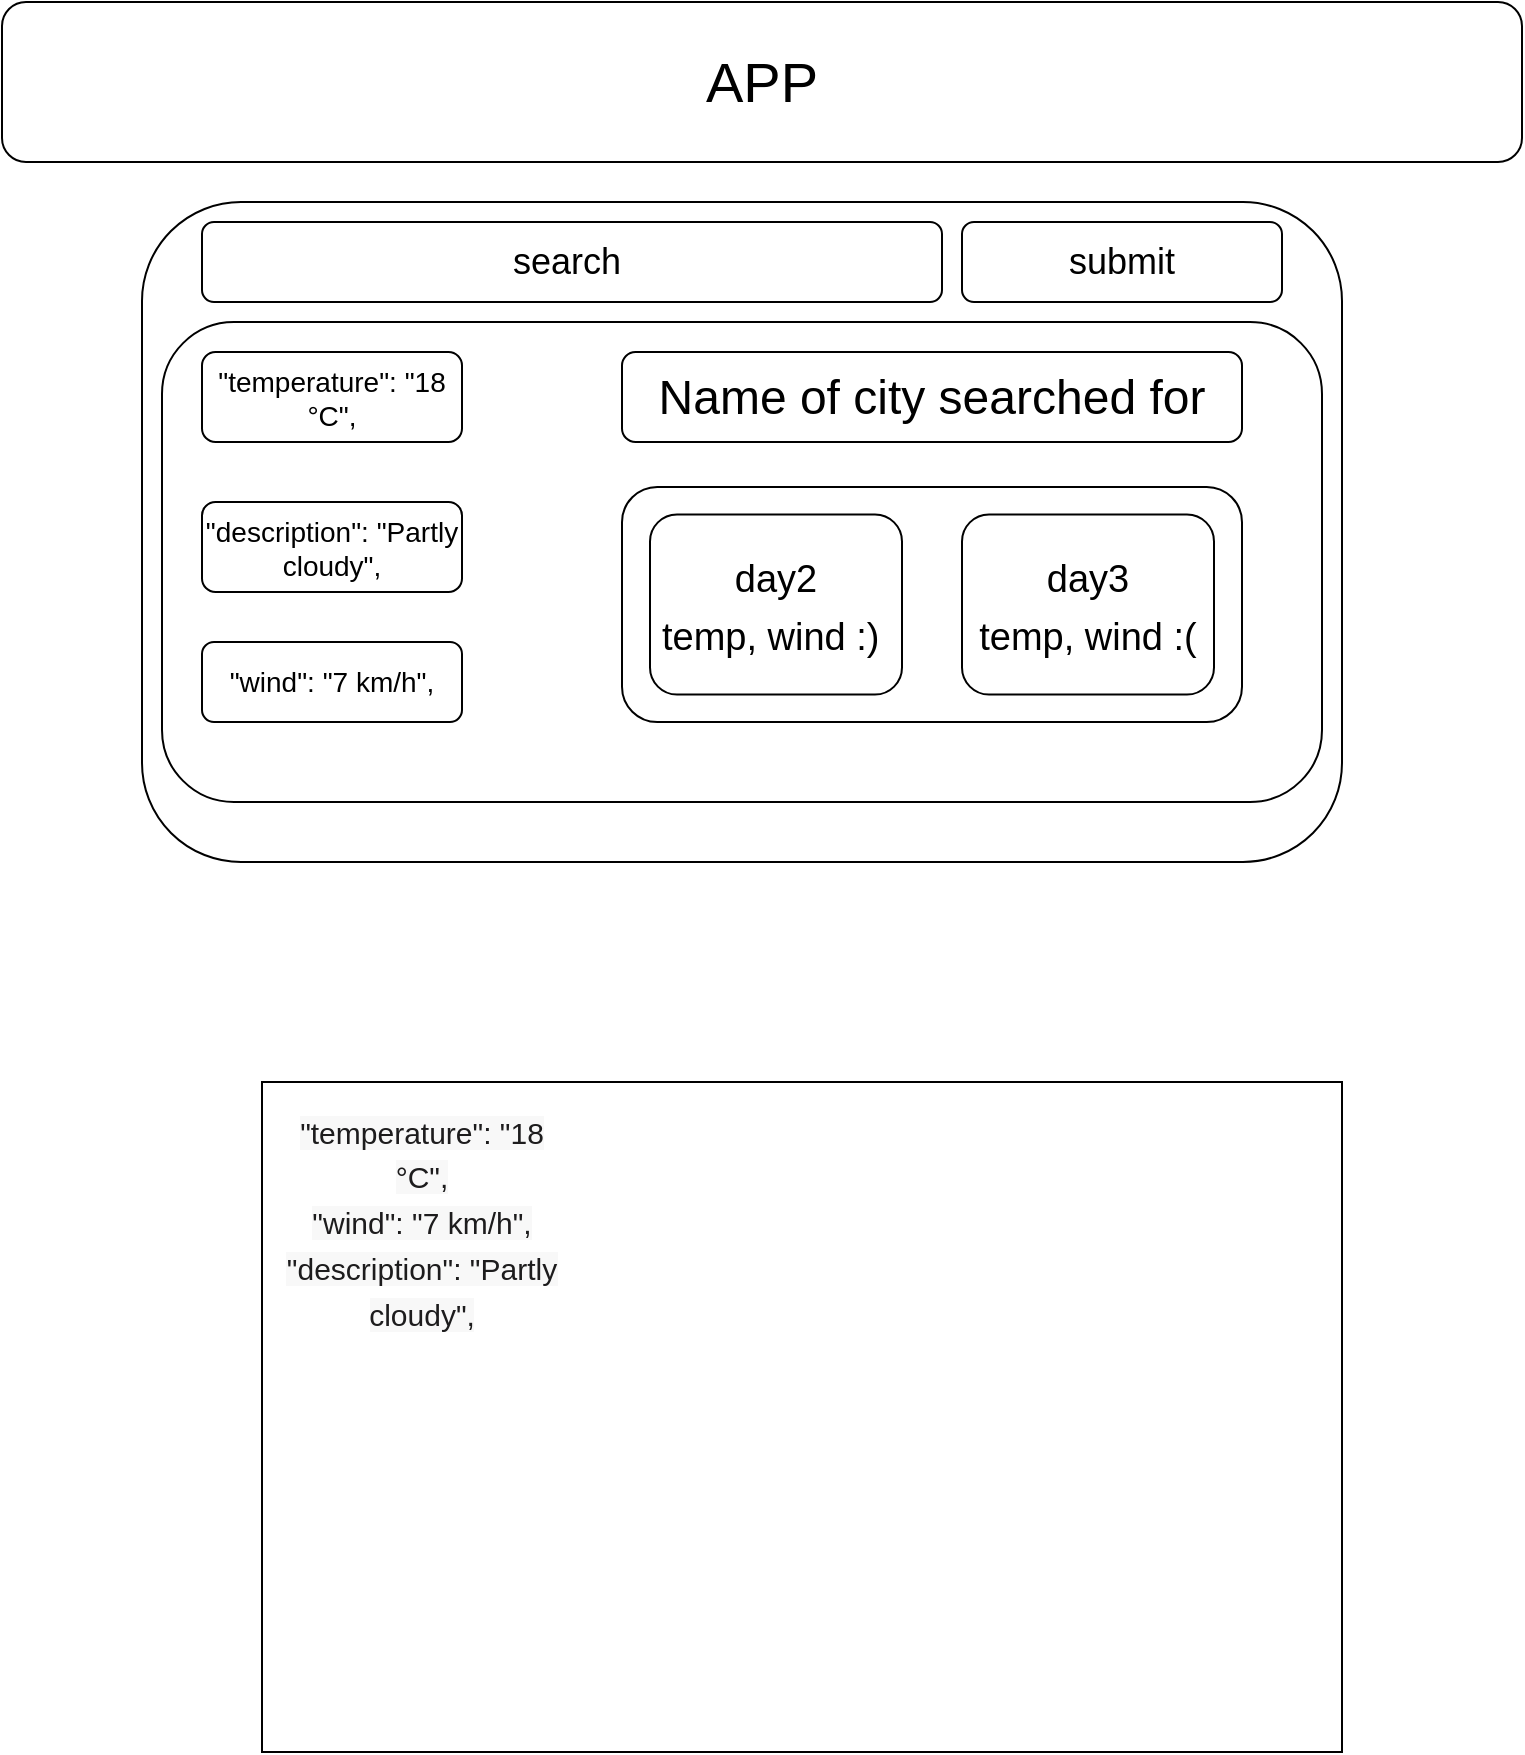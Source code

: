 <mxfile>
    <diagram id="kmfTmN6jE7DFMna66N-X" name="Page-1">
        <mxGraphModel dx="1641" dy="622" grid="1" gridSize="10" guides="1" tooltips="1" connect="1" arrows="1" fold="1" page="1" pageScale="1" pageWidth="827" pageHeight="1169" math="0" shadow="0">
            <root>
                <mxCell id="0"/>
                <mxCell id="1" parent="0"/>
                <mxCell id="3" value="&lt;font style=&quot;font-size: 28px&quot;&gt;APP&lt;/font&gt;" style="rounded=1;whiteSpace=wrap;html=1;" vertex="1" parent="1">
                    <mxGeometry x="-30" y="20" width="760" height="80" as="geometry"/>
                </mxCell>
                <mxCell id="4" value="" style="rounded=1;whiteSpace=wrap;html=1;fontSize=28;" vertex="1" parent="1">
                    <mxGeometry x="40" y="120" width="600" height="330" as="geometry"/>
                </mxCell>
                <mxCell id="5" value="search&amp;nbsp;" style="rounded=1;whiteSpace=wrap;html=1;fontSize=18;" vertex="1" parent="1">
                    <mxGeometry x="70" y="130" width="370" height="40" as="geometry"/>
                </mxCell>
                <mxCell id="6" value="" style="rounded=1;whiteSpace=wrap;html=1;fontSize=18;" vertex="1" parent="1">
                    <mxGeometry x="50" y="180" width="580" height="240" as="geometry"/>
                </mxCell>
                <mxCell id="7" value="submit" style="rounded=1;whiteSpace=wrap;html=1;fontSize=18;" vertex="1" parent="1">
                    <mxGeometry x="450" y="130" width="160" height="40" as="geometry"/>
                </mxCell>
                <mxCell id="8" value="&lt;span style=&quot;text-align: left; font-size: 14px;&quot;&gt;&lt;font style=&quot;font-size: 14px;&quot;&gt;&quot;temperature&quot;:&amp;nbsp;&quot;18 °C&quot;,&lt;/font&gt;&lt;/span&gt;" style="rounded=1;whiteSpace=wrap;html=1;fontSize=14;fontColor=#000000;labelBackgroundColor=#FFFFFF;" vertex="1" parent="1">
                    <mxGeometry x="70" y="195" width="130" height="45" as="geometry"/>
                </mxCell>
                <mxCell id="9" value="&lt;span style=&quot;font-size: 14px; text-align: left;&quot;&gt;&quot;wind&quot;:&amp;nbsp;&quot;7 km/h&quot;,&lt;/span&gt;" style="rounded=1;whiteSpace=wrap;html=1;fontSize=14;fontColor=#000000;labelBackgroundColor=#FFFFFF;" vertex="1" parent="1">
                    <mxGeometry x="70" y="340" width="130" height="40" as="geometry"/>
                </mxCell>
                <mxCell id="10" value="&lt;span style=&quot;font-size: 14px; text-align: left;&quot;&gt;&quot;description&quot;:&amp;nbsp;&quot;Partly cloudy&quot;,&lt;/span&gt;" style="rounded=1;whiteSpace=wrap;html=1;fontSize=14;fontColor=#000000;labelBackgroundColor=#FFFFFF;" vertex="1" parent="1">
                    <mxGeometry x="70" y="270" width="130" height="45" as="geometry"/>
                </mxCell>
                <mxCell id="11" value="" style="rounded=1;whiteSpace=wrap;html=1;fontSize=14;fontColor=#000000;labelBackgroundColor=#FFFFFF;" vertex="1" parent="1">
                    <mxGeometry x="280" y="262.5" width="310" height="117.5" as="geometry"/>
                </mxCell>
                <mxCell id="12" value="&lt;font style=&quot;font-size: 24px&quot;&gt;Name of city searched for&lt;/font&gt;" style="rounded=1;whiteSpace=wrap;html=1;labelBackgroundColor=#FFFFFF;fontSize=14;fontColor=#000000;" vertex="1" parent="1">
                    <mxGeometry x="280" y="195" width="310" height="45" as="geometry"/>
                </mxCell>
                <mxCell id="13" value="&lt;font style=&quot;font-size: 19px&quot;&gt;day2&lt;br&gt;temp, wind :)&amp;nbsp;&lt;/font&gt;" style="rounded=1;whiteSpace=wrap;html=1;labelBackgroundColor=#FFFFFF;fontSize=24;fontColor=#000000;" vertex="1" parent="1">
                    <mxGeometry x="294" y="276.25" width="126" height="90" as="geometry"/>
                </mxCell>
                <mxCell id="14" value="&lt;font style=&quot;font-size: 19px&quot;&gt;day3&lt;br&gt;temp, wind :(&lt;/font&gt;" style="rounded=1;whiteSpace=wrap;html=1;labelBackgroundColor=#FFFFFF;fontSize=24;fontColor=#000000;" vertex="1" parent="1">
                    <mxGeometry x="450" y="276.25" width="126" height="90" as="geometry"/>
                </mxCell>
                <mxCell id="15" value="" style="rounded=0;whiteSpace=wrap;html=1;labelBackgroundColor=#FFFFFF;fontSize=19;fontColor=#000000;" vertex="1" parent="1">
                    <mxGeometry x="100" y="560" width="540" height="335" as="geometry"/>
                </mxCell>
                <mxCell id="16" value="&lt;span style=&quot;color: rgb(29 , 28 , 29) ; font-family: , &amp;#34;applelogo&amp;#34; , sans-serif ; font-size: 15px ; text-align: left ; background-color: rgb(248 , 248 , 248)&quot;&gt;&quot;temperature&quot;:&amp;nbsp;&quot;18 °C&quot;,&lt;/span&gt;&lt;br style=&quot;box-sizing: inherit ; color: rgb(29 , 28 , 29) ; font-family: , &amp;#34;applelogo&amp;#34; , sans-serif ; font-size: 15px ; text-align: left ; background-color: rgb(248 , 248 , 248)&quot;&gt;&lt;span style=&quot;color: rgb(29 , 28 , 29) ; font-family: , &amp;#34;applelogo&amp;#34; , sans-serif ; font-size: 15px ; text-align: left ; background-color: rgb(248 , 248 , 248)&quot;&gt;&quot;wind&quot;:&amp;nbsp;&quot;7 km/h&quot;,&lt;/span&gt;&lt;br style=&quot;box-sizing: inherit ; color: rgb(29 , 28 , 29) ; font-family: , &amp;#34;applelogo&amp;#34; , sans-serif ; font-size: 15px ; text-align: left ; background-color: rgb(248 , 248 , 248)&quot;&gt;&lt;span style=&quot;color: rgb(29 , 28 , 29) ; font-family: , &amp;#34;applelogo&amp;#34; , sans-serif ; font-size: 15px ; text-align: left ; background-color: rgb(248 , 248 , 248)&quot;&gt;&quot;description&quot;:&amp;nbsp;&quot;Partly cloudy&quot;,&lt;/span&gt;" style="rounded=0;whiteSpace=wrap;html=1;labelBackgroundColor=#FFFFFF;fontSize=19;fontColor=#000000;" vertex="1" parent="1">
                    <mxGeometry x="120" y="600" width="120" height="60" as="geometry"/>
                </mxCell>
            </root>
        </mxGraphModel>
    </diagram>
</mxfile>